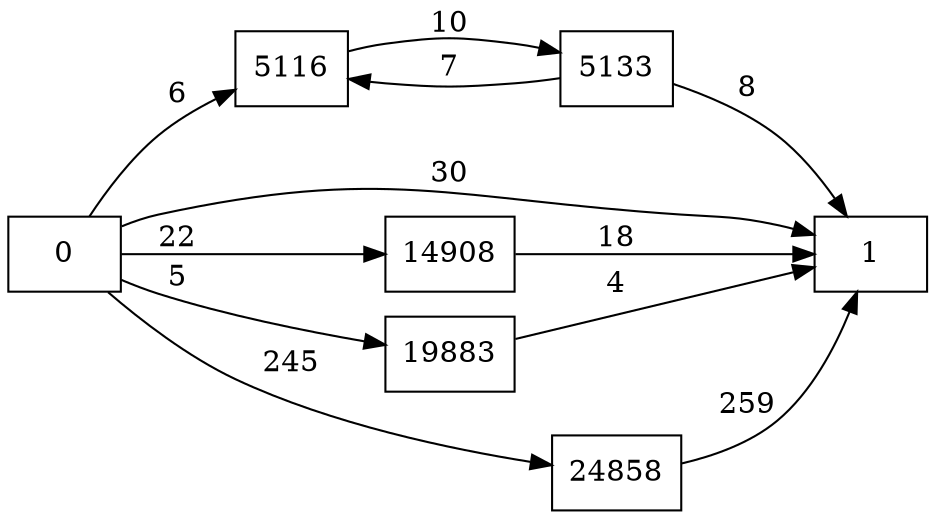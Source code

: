digraph {
	graph [rankdir=LR]
	node [shape=rectangle]
	5116 -> 5133 [label=10]
	5133 -> 5116 [label=7]
	5133 -> 1 [label=8]
	14908 -> 1 [label=18]
	19883 -> 1 [label=4]
	24858 -> 1 [label=259]
	0 -> 1 [label=30]
	0 -> 5116 [label=6]
	0 -> 14908 [label=22]
	0 -> 19883 [label=5]
	0 -> 24858 [label=245]
}
